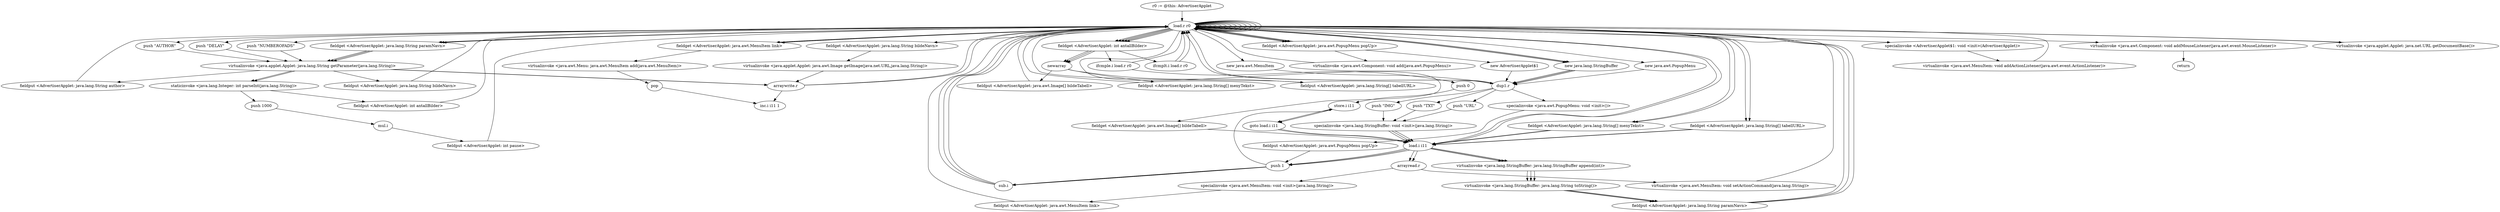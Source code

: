 digraph "" {
    "r0 := @this: AdvertiserApplet"
    "load.r r0"
    "r0 := @this: AdvertiserApplet"->"load.r r0";
    "load.r r0"->"load.r r0";
    "push \"AUTHOR\""
    "load.r r0"->"push \"AUTHOR\"";
    "virtualinvoke <java.applet.Applet: java.lang.String getParameter(java.lang.String)>"
    "push \"AUTHOR\""->"virtualinvoke <java.applet.Applet: java.lang.String getParameter(java.lang.String)>";
    "fieldput <AdvertiserApplet: java.lang.String author>"
    "virtualinvoke <java.applet.Applet: java.lang.String getParameter(java.lang.String)>"->"fieldput <AdvertiserApplet: java.lang.String author>";
    "fieldput <AdvertiserApplet: java.lang.String author>"->"load.r r0";
    "load.r r0"->"load.r r0";
    "push \"DELAY\""
    "load.r r0"->"push \"DELAY\"";
    "push \"DELAY\""->"virtualinvoke <java.applet.Applet: java.lang.String getParameter(java.lang.String)>";
    "staticinvoke <java.lang.Integer: int parseInt(java.lang.String)>"
    "virtualinvoke <java.applet.Applet: java.lang.String getParameter(java.lang.String)>"->"staticinvoke <java.lang.Integer: int parseInt(java.lang.String)>";
    "push 1000"
    "staticinvoke <java.lang.Integer: int parseInt(java.lang.String)>"->"push 1000";
    "mul.i"
    "push 1000"->"mul.i";
    "fieldput <AdvertiserApplet: int pause>"
    "mul.i"->"fieldput <AdvertiserApplet: int pause>";
    "fieldput <AdvertiserApplet: int pause>"->"load.r r0";
    "load.r r0"->"load.r r0";
    "push \"NUMBEROFADS\""
    "load.r r0"->"push \"NUMBEROFADS\"";
    "push \"NUMBEROFADS\""->"virtualinvoke <java.applet.Applet: java.lang.String getParameter(java.lang.String)>";
    "virtualinvoke <java.applet.Applet: java.lang.String getParameter(java.lang.String)>"->"staticinvoke <java.lang.Integer: int parseInt(java.lang.String)>";
    "fieldput <AdvertiserApplet: int antallBilder>"
    "staticinvoke <java.lang.Integer: int parseInt(java.lang.String)>"->"fieldput <AdvertiserApplet: int antallBilder>";
    "fieldput <AdvertiserApplet: int antallBilder>"->"load.r r0";
    "load.r r0"->"load.r r0";
    "fieldget <AdvertiserApplet: int antallBilder>"
    "load.r r0"->"fieldget <AdvertiserApplet: int antallBilder>";
    "newarray"
    "fieldget <AdvertiserApplet: int antallBilder>"->"newarray";
    "fieldput <AdvertiserApplet: java.awt.Image[] bildeTabell>"
    "newarray"->"fieldput <AdvertiserApplet: java.awt.Image[] bildeTabell>";
    "fieldput <AdvertiserApplet: java.awt.Image[] bildeTabell>"->"load.r r0";
    "load.r r0"->"load.r r0";
    "load.r r0"->"fieldget <AdvertiserApplet: int antallBilder>";
    "fieldget <AdvertiserApplet: int antallBilder>"->"newarray";
    "fieldput <AdvertiserApplet: java.lang.String[] menyTekst>"
    "newarray"->"fieldput <AdvertiserApplet: java.lang.String[] menyTekst>";
    "fieldput <AdvertiserApplet: java.lang.String[] menyTekst>"->"load.r r0";
    "load.r r0"->"load.r r0";
    "load.r r0"->"fieldget <AdvertiserApplet: int antallBilder>";
    "fieldget <AdvertiserApplet: int antallBilder>"->"newarray";
    "fieldput <AdvertiserApplet: java.lang.String[] tabellURL>"
    "newarray"->"fieldput <AdvertiserApplet: java.lang.String[] tabellURL>";
    "fieldput <AdvertiserApplet: java.lang.String[] tabellURL>"->"load.r r0";
    "new java.awt.PopupMenu"
    "load.r r0"->"new java.awt.PopupMenu";
    "dup1.r"
    "new java.awt.PopupMenu"->"dup1.r";
    "specialinvoke <java.awt.PopupMenu: void <init>()>"
    "dup1.r"->"specialinvoke <java.awt.PopupMenu: void <init>()>";
    "fieldput <AdvertiserApplet: java.awt.PopupMenu popUp>"
    "specialinvoke <java.awt.PopupMenu: void <init>()>"->"fieldput <AdvertiserApplet: java.awt.PopupMenu popUp>";
    "push 1"
    "fieldput <AdvertiserApplet: java.awt.PopupMenu popUp>"->"push 1";
    "store.i i11"
    "push 1"->"store.i i11";
    "goto load.i i11"
    "store.i i11"->"goto load.i i11";
    "load.i i11"
    "goto load.i i11"->"load.i i11";
    "load.i i11"->"load.r r0";
    "load.r r0"->"fieldget <AdvertiserApplet: int antallBilder>";
    "ifcmple.i load.r r0"
    "fieldget <AdvertiserApplet: int antallBilder>"->"ifcmple.i load.r r0";
    "push 0"
    "ifcmple.i load.r r0"->"push 0";
    "push 0"->"store.i i11";
    "store.i i11"->"goto load.i i11";
    "goto load.i i11"->"load.i i11";
    "load.i i11"->"load.r r0";
    "load.r r0"->"fieldget <AdvertiserApplet: int antallBilder>";
    "ifcmplt.i load.r r0"
    "fieldget <AdvertiserApplet: int antallBilder>"->"ifcmplt.i load.r r0";
    "ifcmplt.i load.r r0"->"load.r r0";
    "load.r r0"->"load.r r0";
    "fieldget <AdvertiserApplet: java.awt.PopupMenu popUp>"
    "load.r r0"->"fieldget <AdvertiserApplet: java.awt.PopupMenu popUp>";
    "virtualinvoke <java.awt.Component: void add(java.awt.PopupMenu)>"
    "fieldget <AdvertiserApplet: java.awt.PopupMenu popUp>"->"virtualinvoke <java.awt.Component: void add(java.awt.PopupMenu)>";
    "virtualinvoke <java.awt.Component: void add(java.awt.PopupMenu)>"->"load.r r0";
    "load.r r0"->"fieldget <AdvertiserApplet: java.awt.PopupMenu popUp>";
    "new AdvertiserApplet$1"
    "fieldget <AdvertiserApplet: java.awt.PopupMenu popUp>"->"new AdvertiserApplet$1";
    "new AdvertiserApplet$1"->"dup1.r";
    "dup1.r"->"load.r r0";
    "specialinvoke <AdvertiserApplet$1: void <init>(AdvertiserApplet)>"
    "load.r r0"->"specialinvoke <AdvertiserApplet$1: void <init>(AdvertiserApplet)>";
    "virtualinvoke <java.awt.MenuItem: void addActionListener(java.awt.event.ActionListener)>"
    "specialinvoke <AdvertiserApplet$1: void <init>(AdvertiserApplet)>"->"virtualinvoke <java.awt.MenuItem: void addActionListener(java.awt.event.ActionListener)>";
    "virtualinvoke <java.awt.MenuItem: void addActionListener(java.awt.event.ActionListener)>"->"load.r r0";
    "load.r r0"->"load.r r0";
    "virtualinvoke <java.awt.Component: void addMouseListener(java.awt.event.MouseListener)>"
    "load.r r0"->"virtualinvoke <java.awt.Component: void addMouseListener(java.awt.event.MouseListener)>";
    "return"
    "virtualinvoke <java.awt.Component: void addMouseListener(java.awt.event.MouseListener)>"->"return";
    "ifcmplt.i load.r r0"->"load.r r0";
    "new java.awt.MenuItem"
    "load.r r0"->"new java.awt.MenuItem";
    "new java.awt.MenuItem"->"dup1.r";
    "dup1.r"->"load.r r0";
    "fieldget <AdvertiserApplet: java.lang.String[] menyTekst>"
    "load.r r0"->"fieldget <AdvertiserApplet: java.lang.String[] menyTekst>";
    "fieldget <AdvertiserApplet: java.lang.String[] menyTekst>"->"load.i i11";
    "arrayread.r"
    "load.i i11"->"arrayread.r";
    "specialinvoke <java.awt.MenuItem: void <init>(java.lang.String)>"
    "arrayread.r"->"specialinvoke <java.awt.MenuItem: void <init>(java.lang.String)>";
    "fieldput <AdvertiserApplet: java.awt.MenuItem link>"
    "specialinvoke <java.awt.MenuItem: void <init>(java.lang.String)>"->"fieldput <AdvertiserApplet: java.awt.MenuItem link>";
    "fieldput <AdvertiserApplet: java.awt.MenuItem link>"->"load.r r0";
    "fieldget <AdvertiserApplet: java.awt.MenuItem link>"
    "load.r r0"->"fieldget <AdvertiserApplet: java.awt.MenuItem link>";
    "fieldget <AdvertiserApplet: java.awt.MenuItem link>"->"load.r r0";
    "fieldget <AdvertiserApplet: java.lang.String[] tabellURL>"
    "load.r r0"->"fieldget <AdvertiserApplet: java.lang.String[] tabellURL>";
    "fieldget <AdvertiserApplet: java.lang.String[] tabellURL>"->"load.i i11";
    "load.i i11"->"arrayread.r";
    "virtualinvoke <java.awt.MenuItem: void setActionCommand(java.lang.String)>"
    "arrayread.r"->"virtualinvoke <java.awt.MenuItem: void setActionCommand(java.lang.String)>";
    "virtualinvoke <java.awt.MenuItem: void setActionCommand(java.lang.String)>"->"load.r r0";
    "load.r r0"->"fieldget <AdvertiserApplet: java.awt.PopupMenu popUp>";
    "fieldget <AdvertiserApplet: java.awt.PopupMenu popUp>"->"load.r r0";
    "load.r r0"->"fieldget <AdvertiserApplet: java.awt.MenuItem link>";
    "virtualinvoke <java.awt.Menu: java.awt.MenuItem add(java.awt.MenuItem)>"
    "fieldget <AdvertiserApplet: java.awt.MenuItem link>"->"virtualinvoke <java.awt.Menu: java.awt.MenuItem add(java.awt.MenuItem)>";
    "pop"
    "virtualinvoke <java.awt.Menu: java.awt.MenuItem add(java.awt.MenuItem)>"->"pop";
    "inc.i i11 1"
    "pop"->"inc.i i11 1";
    "ifcmple.i load.r r0"->"load.r r0";
    "new java.lang.StringBuffer"
    "load.r r0"->"new java.lang.StringBuffer";
    "new java.lang.StringBuffer"->"dup1.r";
    "push \"IMG\""
    "dup1.r"->"push \"IMG\"";
    "specialinvoke <java.lang.StringBuffer: void <init>(java.lang.String)>"
    "push \"IMG\""->"specialinvoke <java.lang.StringBuffer: void <init>(java.lang.String)>";
    "specialinvoke <java.lang.StringBuffer: void <init>(java.lang.String)>"->"load.i i11";
    "virtualinvoke <java.lang.StringBuffer: java.lang.StringBuffer append(int)>"
    "load.i i11"->"virtualinvoke <java.lang.StringBuffer: java.lang.StringBuffer append(int)>";
    "virtualinvoke <java.lang.StringBuffer: java.lang.String toString()>"
    "virtualinvoke <java.lang.StringBuffer: java.lang.StringBuffer append(int)>"->"virtualinvoke <java.lang.StringBuffer: java.lang.String toString()>";
    "fieldput <AdvertiserApplet: java.lang.String paramNavn>"
    "virtualinvoke <java.lang.StringBuffer: java.lang.String toString()>"->"fieldput <AdvertiserApplet: java.lang.String paramNavn>";
    "fieldput <AdvertiserApplet: java.lang.String paramNavn>"->"load.r r0";
    "load.r r0"->"load.r r0";
    "load.r r0"->"load.r r0";
    "fieldget <AdvertiserApplet: java.lang.String paramNavn>"
    "load.r r0"->"fieldget <AdvertiserApplet: java.lang.String paramNavn>";
    "fieldget <AdvertiserApplet: java.lang.String paramNavn>"->"virtualinvoke <java.applet.Applet: java.lang.String getParameter(java.lang.String)>";
    "fieldput <AdvertiserApplet: java.lang.String bildeNavn>"
    "virtualinvoke <java.applet.Applet: java.lang.String getParameter(java.lang.String)>"->"fieldput <AdvertiserApplet: java.lang.String bildeNavn>";
    "fieldput <AdvertiserApplet: java.lang.String bildeNavn>"->"load.r r0";
    "fieldget <AdvertiserApplet: java.awt.Image[] bildeTabell>"
    "load.r r0"->"fieldget <AdvertiserApplet: java.awt.Image[] bildeTabell>";
    "fieldget <AdvertiserApplet: java.awt.Image[] bildeTabell>"->"load.i i11";
    "load.i i11"->"push 1";
    "sub.i"
    "push 1"->"sub.i";
    "sub.i"->"load.r r0";
    "load.r r0"->"load.r r0";
    "virtualinvoke <java.applet.Applet: java.net.URL getDocumentBase()>"
    "load.r r0"->"virtualinvoke <java.applet.Applet: java.net.URL getDocumentBase()>";
    "virtualinvoke <java.applet.Applet: java.net.URL getDocumentBase()>"->"load.r r0";
    "fieldget <AdvertiserApplet: java.lang.String bildeNavn>"
    "load.r r0"->"fieldget <AdvertiserApplet: java.lang.String bildeNavn>";
    "virtualinvoke <java.applet.Applet: java.awt.Image getImage(java.net.URL,java.lang.String)>"
    "fieldget <AdvertiserApplet: java.lang.String bildeNavn>"->"virtualinvoke <java.applet.Applet: java.awt.Image getImage(java.net.URL,java.lang.String)>";
    "arraywrite.r"
    "virtualinvoke <java.applet.Applet: java.awt.Image getImage(java.net.URL,java.lang.String)>"->"arraywrite.r";
    "arraywrite.r"->"load.r r0";
    "load.r r0"->"new java.lang.StringBuffer";
    "new java.lang.StringBuffer"->"dup1.r";
    "push \"TXT\""
    "dup1.r"->"push \"TXT\"";
    "push \"TXT\""->"specialinvoke <java.lang.StringBuffer: void <init>(java.lang.String)>";
    "specialinvoke <java.lang.StringBuffer: void <init>(java.lang.String)>"->"load.i i11";
    "load.i i11"->"virtualinvoke <java.lang.StringBuffer: java.lang.StringBuffer append(int)>";
    "virtualinvoke <java.lang.StringBuffer: java.lang.StringBuffer append(int)>"->"virtualinvoke <java.lang.StringBuffer: java.lang.String toString()>";
    "virtualinvoke <java.lang.StringBuffer: java.lang.String toString()>"->"fieldput <AdvertiserApplet: java.lang.String paramNavn>";
    "fieldput <AdvertiserApplet: java.lang.String paramNavn>"->"load.r r0";
    "load.r r0"->"fieldget <AdvertiserApplet: java.lang.String[] menyTekst>";
    "fieldget <AdvertiserApplet: java.lang.String[] menyTekst>"->"load.i i11";
    "load.i i11"->"push 1";
    "push 1"->"sub.i";
    "sub.i"->"load.r r0";
    "load.r r0"->"load.r r0";
    "load.r r0"->"fieldget <AdvertiserApplet: java.lang.String paramNavn>";
    "fieldget <AdvertiserApplet: java.lang.String paramNavn>"->"virtualinvoke <java.applet.Applet: java.lang.String getParameter(java.lang.String)>";
    "virtualinvoke <java.applet.Applet: java.lang.String getParameter(java.lang.String)>"->"arraywrite.r";
    "arraywrite.r"->"load.r r0";
    "load.r r0"->"new java.lang.StringBuffer";
    "new java.lang.StringBuffer"->"dup1.r";
    "push \"URL\""
    "dup1.r"->"push \"URL\"";
    "push \"URL\""->"specialinvoke <java.lang.StringBuffer: void <init>(java.lang.String)>";
    "specialinvoke <java.lang.StringBuffer: void <init>(java.lang.String)>"->"load.i i11";
    "load.i i11"->"virtualinvoke <java.lang.StringBuffer: java.lang.StringBuffer append(int)>";
    "virtualinvoke <java.lang.StringBuffer: java.lang.StringBuffer append(int)>"->"virtualinvoke <java.lang.StringBuffer: java.lang.String toString()>";
    "virtualinvoke <java.lang.StringBuffer: java.lang.String toString()>"->"fieldput <AdvertiserApplet: java.lang.String paramNavn>";
    "fieldput <AdvertiserApplet: java.lang.String paramNavn>"->"load.r r0";
    "load.r r0"->"fieldget <AdvertiserApplet: java.lang.String[] tabellURL>";
    "fieldget <AdvertiserApplet: java.lang.String[] tabellURL>"->"load.i i11";
    "load.i i11"->"push 1";
    "push 1"->"sub.i";
    "sub.i"->"load.r r0";
    "load.r r0"->"load.r r0";
    "load.r r0"->"fieldget <AdvertiserApplet: java.lang.String paramNavn>";
    "fieldget <AdvertiserApplet: java.lang.String paramNavn>"->"virtualinvoke <java.applet.Applet: java.lang.String getParameter(java.lang.String)>";
    "virtualinvoke <java.applet.Applet: java.lang.String getParameter(java.lang.String)>"->"arraywrite.r";
    "arraywrite.r"->"inc.i i11 1";
}
